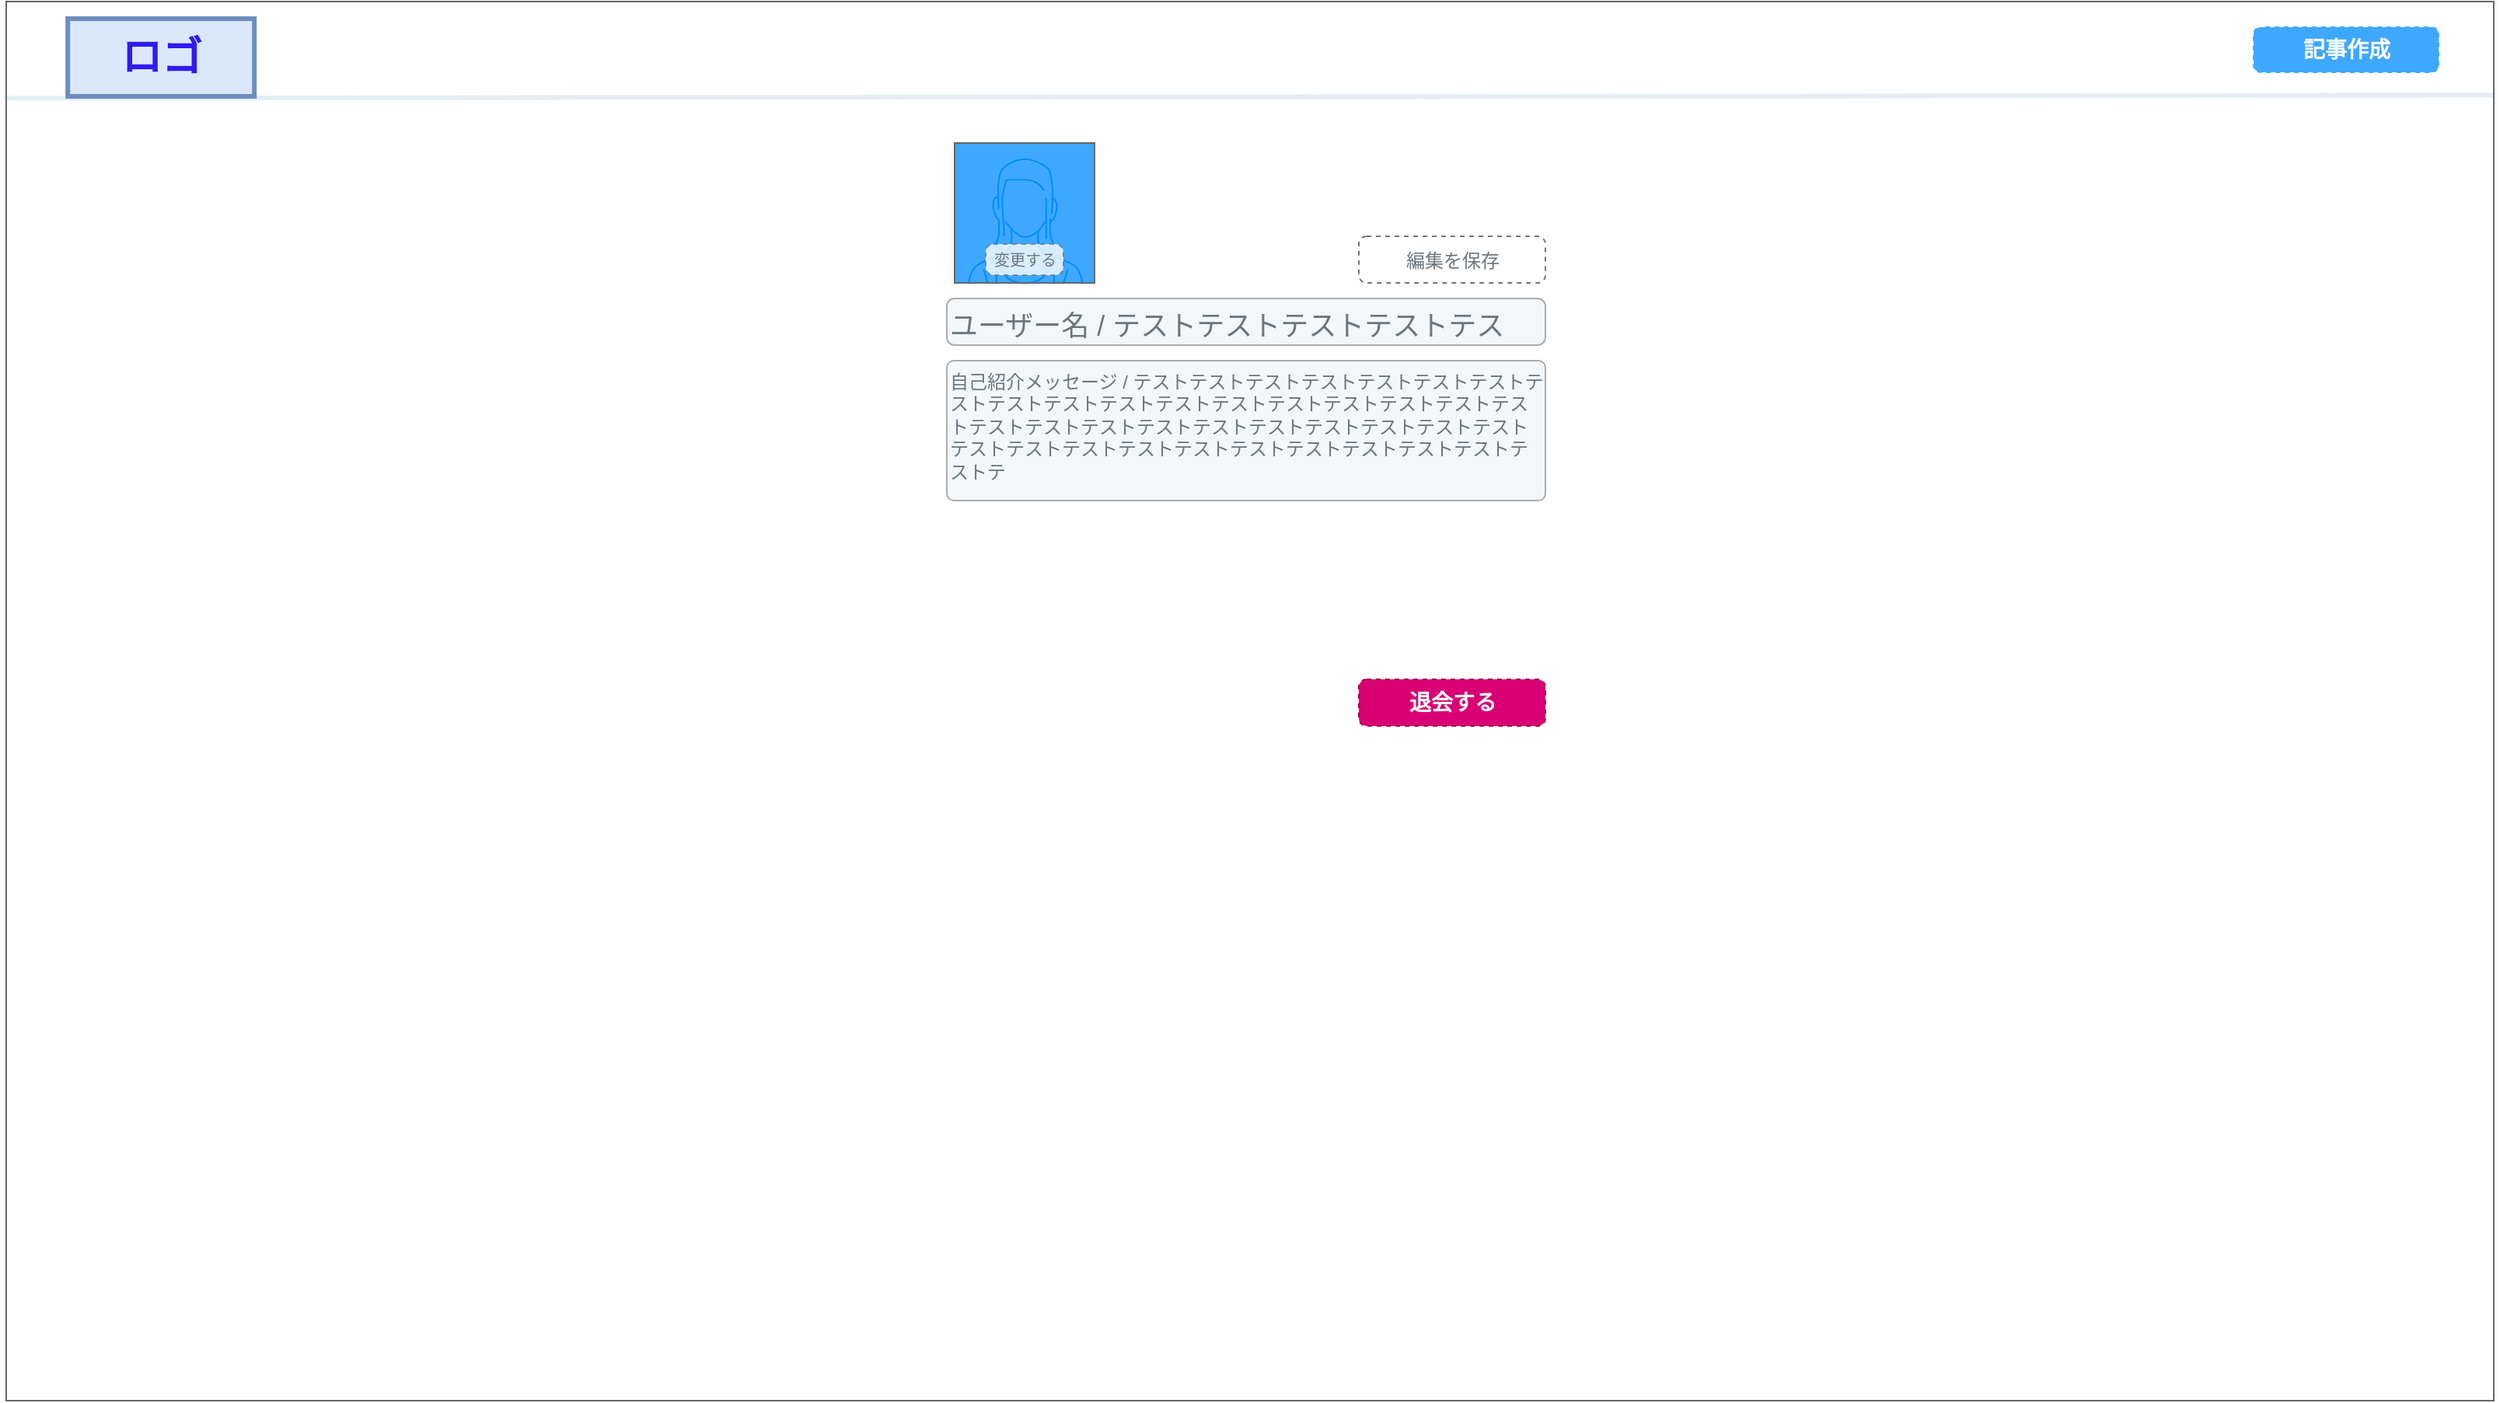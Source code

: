 <mxfile>
    <diagram id="WWbYQ2NUVVgn80VWuXI2" name="ページ1">
        <mxGraphModel dx="2655" dy="1444" grid="1" gridSize="10" guides="1" tooltips="1" connect="1" arrows="1" fold="1" page="1" pageScale="1" pageWidth="1600" pageHeight="900" math="0" shadow="0">
            <root>
                <mxCell id="0"/>
                <mxCell id="1" parent="0"/>
                <mxCell id="2" value="&lt;div class=&quot;sessionsLayoutHeader_title&quot; style=&quot;box-sizing: inherit ; margin: 30px 0px ; letter-spacing: 1px ; font-size: 36px ; font-weight: 400 ; color: rgb(74 , 74 , 74) ; font-style: normal ; text-indent: 0px ; text-transform: none ; word-spacing: 0px ; background-color: rgb(255 , 255 , 255)&quot;&gt;&lt;br&gt;&lt;/div&gt;" style="html=1;shadow=0;dashed=0;fontSize=16;align=left;spacing=15;container=0;fillColor=#fff;fontColor=#333333;strokeColor=#666666;" parent="1" vertex="1">
                    <mxGeometry y="-1" width="1600" height="900" as="geometry"/>
                </mxCell>
                <mxCell id="13" value="" style="endArrow=none;html=1;strokeColor=#5c93bb2b;strokeWidth=3;entryX=1;entryY=0.067;entryDx=0;entryDy=0;entryPerimeter=0;exitX=-0.001;exitY=0.069;exitDx=0;exitDy=0;exitPerimeter=0;" parent="1" source="2" target="2" edge="1">
                    <mxGeometry width="50" height="50" relative="1" as="geometry">
                        <mxPoint x="-0.4" y="70" as="sourcePoint"/>
                        <mxPoint x="1759.6" as="targetPoint"/>
                    </mxGeometry>
                </mxCell>
                <mxCell id="14" value="ロゴ" style="rounded=0;whiteSpace=wrap;html=1;strokeWidth=3;fillColor=#dae8fc;strokeColor=#6c8ebf;fontStyle=1;fontSize=26;labelBackgroundColor=none;fontColor=#301AF0;" parent="1" vertex="1">
                    <mxGeometry x="39.6" y="10" width="120" height="50" as="geometry"/>
                </mxCell>
                <mxCell id="20" value="&lt;font style=&quot;font-size: 12px&quot;&gt;編集を保存&lt;/font&gt;" style="html=1;shadow=0;dashed=1;shape=mxgraph.bootstrap.rrect;rSize=5;fillColor=#fff;strokeColor=#6c767d;align=center;spacing=15;fontSize=14;fontColor=#6c767d;" parent="1" vertex="1">
                    <mxGeometry x="870" y="150" width="120" height="30" as="geometry"/>
                </mxCell>
                <mxCell id="25" value="" style="verticalLabelPosition=bottom;shadow=0;dashed=0;align=center;html=1;verticalAlign=top;strokeWidth=1;shape=mxgraph.mockup.containers.userFemale;strokeColor=#666666;strokeColor2=#008cff;fontSize=12;fontColor=#FFFFFF;fillColor=#3EA8FF;" parent="1" vertex="1">
                    <mxGeometry x="610" y="90" width="90" height="90" as="geometry"/>
                </mxCell>
                <mxCell id="71" value="記事作成" style="html=1;shadow=0;dashed=1;shape=mxgraph.bootstrap.rrect;rSize=5;fillColor=#3EA8FF;strokeColor=#FFFFFF;align=center;spacing=15;fontSize=14;fontColor=#FFFFFF;fontStyle=1" parent="1" vertex="1">
                    <mxGeometry x="1445" y="15" width="120" height="30" as="geometry"/>
                </mxCell>
                <mxCell id="80" value="&lt;font style=&quot;font-size: 10px;&quot;&gt;変更する&lt;/font&gt;" style="html=1;shadow=0;dashed=1;shape=mxgraph.bootstrap.rrect;rSize=5;fillColor=#fff;strokeColor=#6c767d;align=center;spacing=15;fontSize=10;fontColor=#6c767d;gradientColor=none;opacity=80;" vertex="1" parent="1">
                    <mxGeometry x="630" y="155" width="50" height="20" as="geometry"/>
                </mxCell>
                <mxCell id="85" value="&lt;span style=&quot;font-size: 18px&quot;&gt;&lt;font&gt;ユーザー名 / テストテストテストテストテス&lt;/font&gt;&lt;/span&gt;" style="html=1;shadow=0;dashed=0;shape=mxgraph.bootstrap.rrect;rSize=5;fillColor=#f1f5f9;strokeColor=#999999;align=left;spacing=2;fontSize=14;fontColor=#6C767D;rounded=0;opacity=80;spacingTop=5;" vertex="1" parent="1">
                    <mxGeometry x="605" y="190" width="385" height="30" as="geometry"/>
                </mxCell>
                <mxCell id="87" value="自己紹介メッセージ / テストテストテストテストテストテストテストテストテストテストテストテストテストテストテストテストテストテストテストテストテストテストテストテストテストテストテストテストテストテストテストテストテストテストテストテストテストテストテストテ" style="text;strokeColor=#999999;fillColor=#F1F5F9;align=left;verticalAlign=top;rounded=1;labelBackgroundColor=none;fontSize=12;fontColor=#6C767D;horizontal=1;whiteSpace=wrap;html=1;arcSize=5;opacity=80;" vertex="1" parent="1">
                    <mxGeometry x="605" y="230" width="385" height="90" as="geometry"/>
                </mxCell>
                <mxCell id="89" value="退会する" style="html=1;shadow=0;dashed=1;shape=mxgraph.bootstrap.rrect;rSize=5;fillColor=#d80073;strokeColor=#A50040;align=center;spacing=15;fontSize=14;fontColor=#ffffff;fontStyle=1" vertex="1" parent="1">
                    <mxGeometry x="870" y="435" width="120" height="30" as="geometry"/>
                </mxCell>
            </root>
        </mxGraphModel>
    </diagram>
</mxfile>